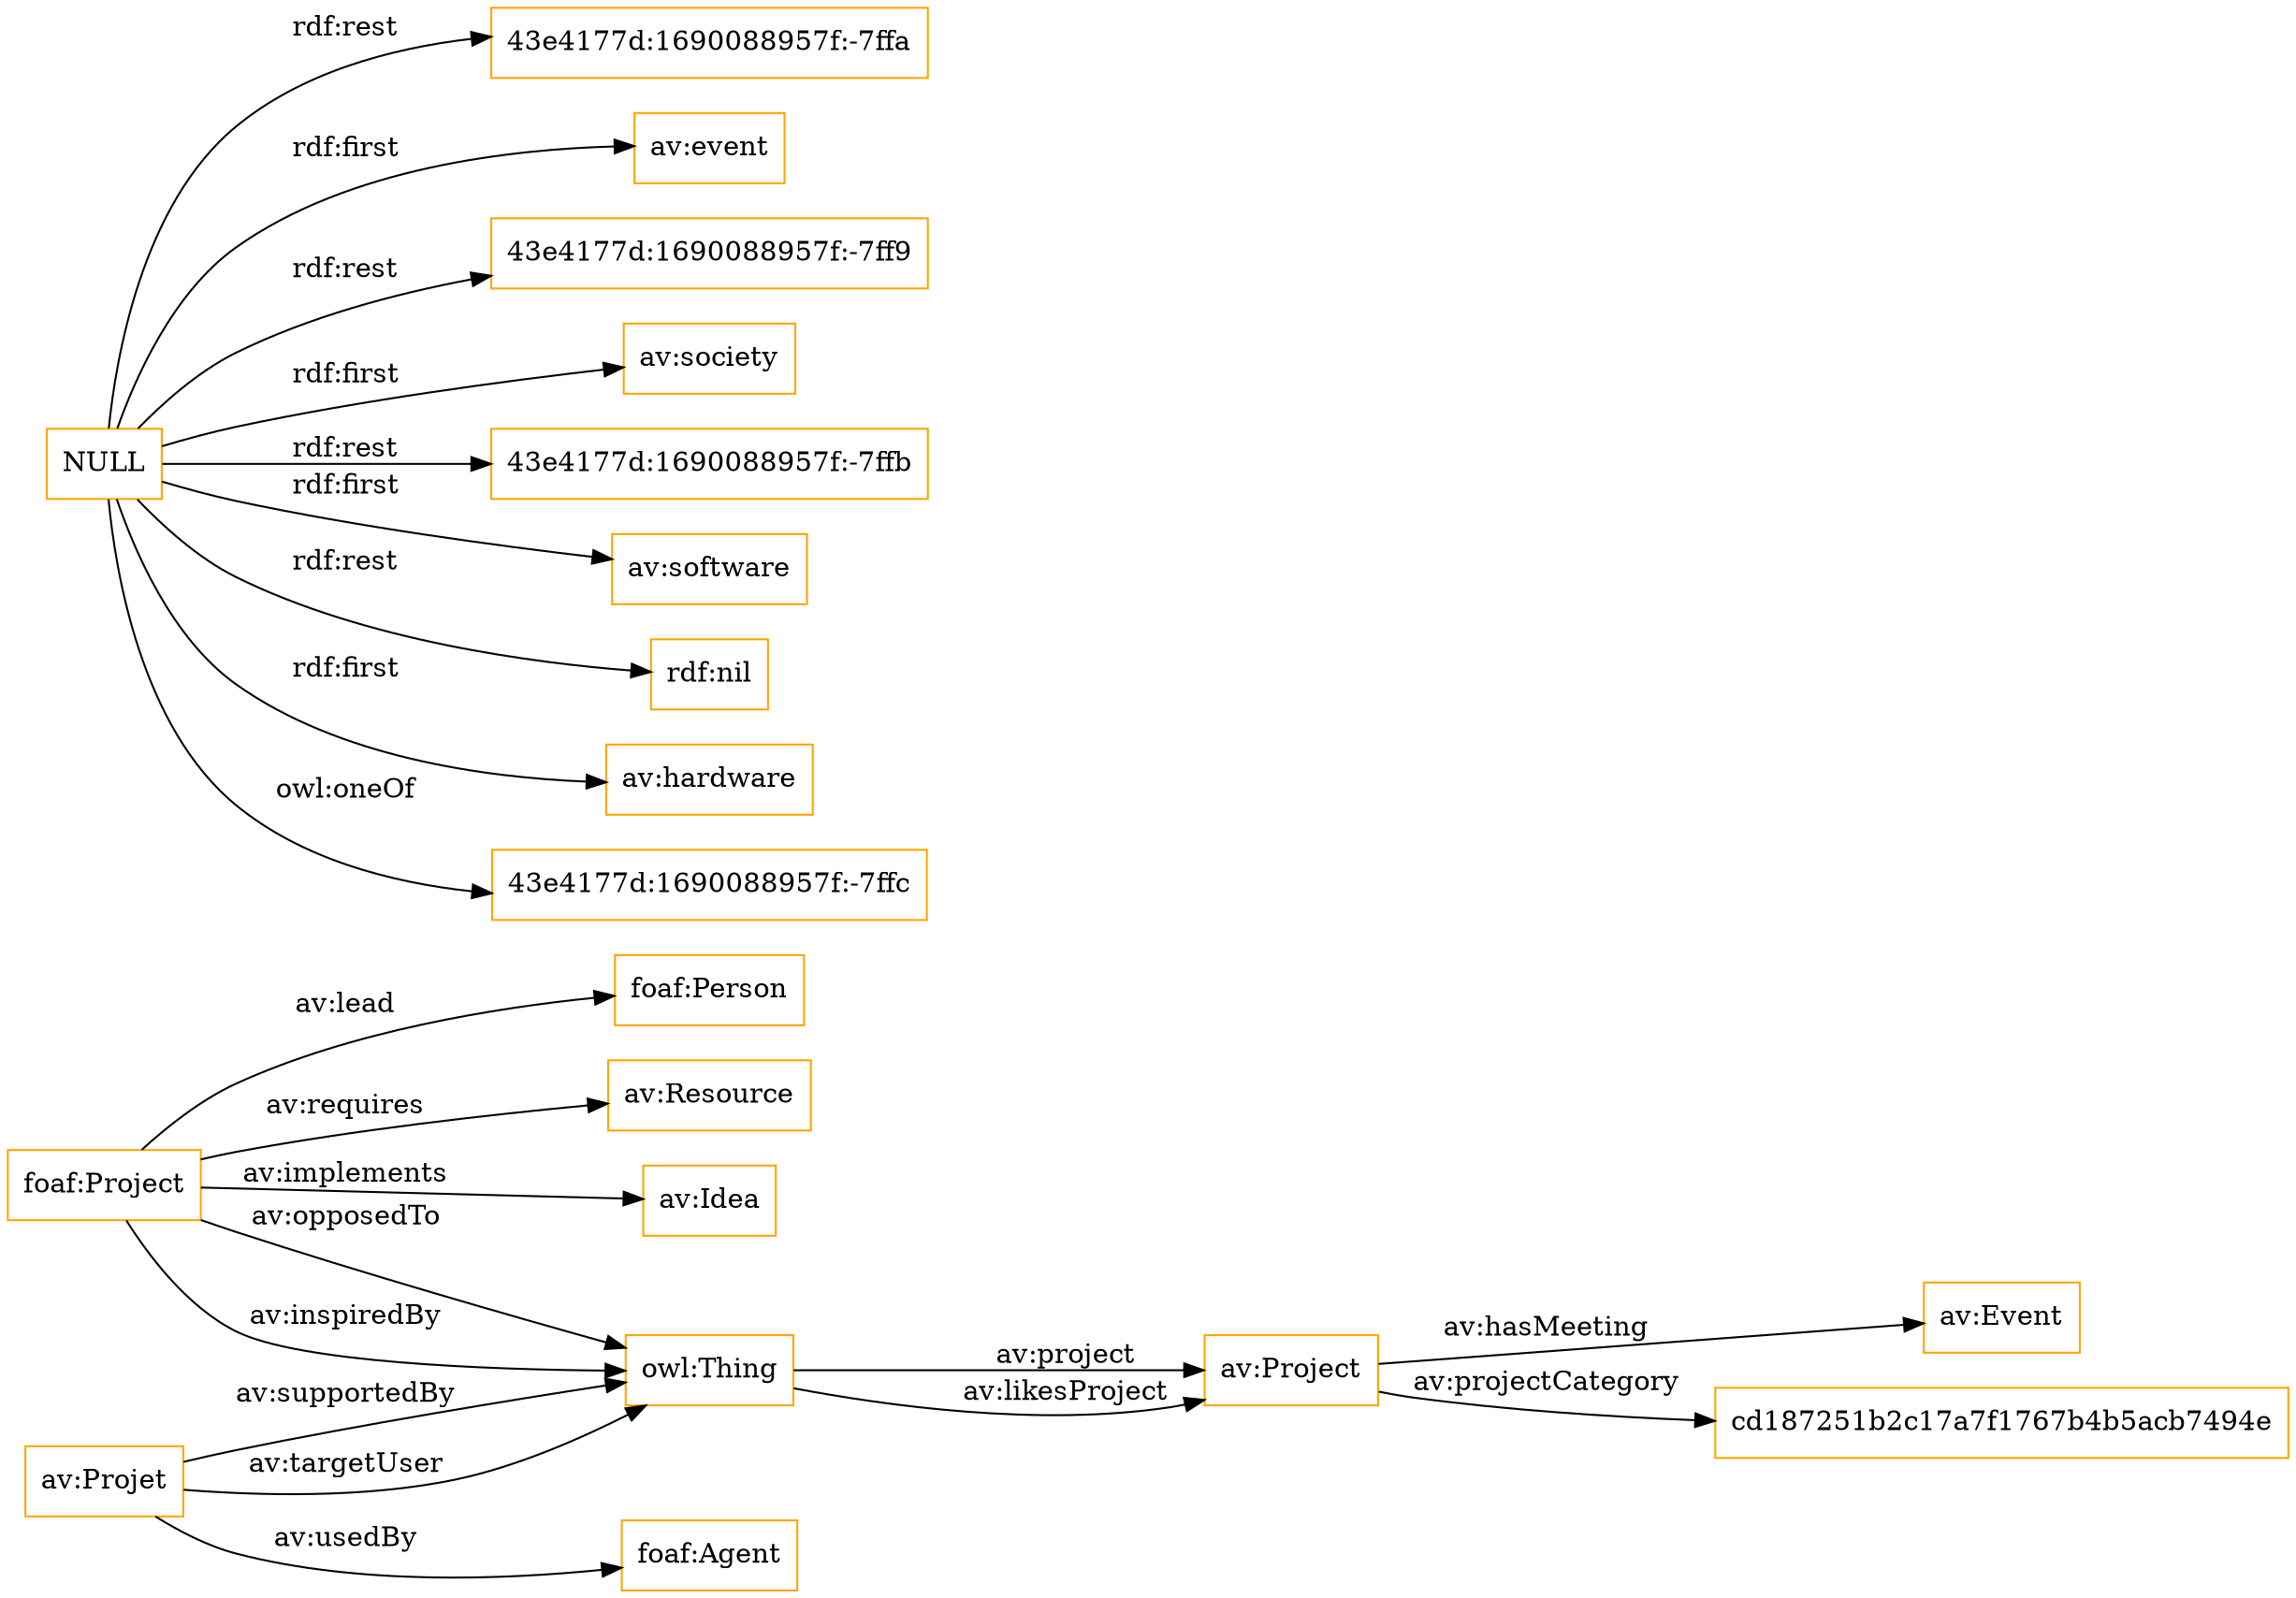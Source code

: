 digraph ar2dtool_diagram { 
rankdir=LR;
size="1501"
node [shape = rectangle, color="orange"]; "av:Project" ; /*classes style*/
	"NULL" -> "43e4177d:1690088957f:-7ffa" [ label = "rdf:rest" ];
	"NULL" -> "av:event" [ label = "rdf:first" ];
	"NULL" -> "43e4177d:1690088957f:-7ff9" [ label = "rdf:rest" ];
	"NULL" -> "av:society" [ label = "rdf:first" ];
	"NULL" -> "43e4177d:1690088957f:-7ffb" [ label = "rdf:rest" ];
	"NULL" -> "av:software" [ label = "rdf:first" ];
	"NULL" -> "rdf:nil" [ label = "rdf:rest" ];
	"NULL" -> "av:hardware" [ label = "rdf:first" ];
	"NULL" -> "43e4177d:1690088957f:-7ffc" [ label = "owl:oneOf" ];
	"foaf:Project" -> "av:Idea" [ label = "av:implements" ];
	"av:Project" -> "av:Event" [ label = "av:hasMeeting" ];
	"owl:Thing" -> "av:Project" [ label = "av:project" ];
	"foaf:Project" -> "foaf:Person" [ label = "av:lead" ];
	"av:Projet" -> "foaf:Agent" [ label = "av:usedBy" ];
	"foaf:Project" -> "owl:Thing" [ label = "av:inspiredBy" ];
	"av:Projet" -> "owl:Thing" [ label = "av:targetUser" ];
	"foaf:Project" -> "owl:Thing" [ label = "av:opposedTo" ];
	"av:Project" -> "cd187251b2c17a7f1767b4b5acb7494e" [ label = "av:projectCategory" ];
	"owl:Thing" -> "av:Project" [ label = "av:likesProject" ];
	"foaf:Project" -> "av:Resource" [ label = "av:requires" ];
	"av:Projet" -> "owl:Thing" [ label = "av:supportedBy" ];

}
